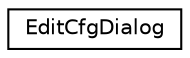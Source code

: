 digraph "Graphical Class Hierarchy"
{
 // LATEX_PDF_SIZE
  edge [fontname="Helvetica",fontsize="10",labelfontname="Helvetica",labelfontsize="10"];
  node [fontname="Helvetica",fontsize="10",shape=record];
  rankdir="LR";
  Node0 [label="EditCfgDialog",height=0.2,width=0.4,color="black", fillcolor="white", style="filled",URL="$classEditCfgDialog.html",tooltip="A dialog for editing multibody configurations."];
}
